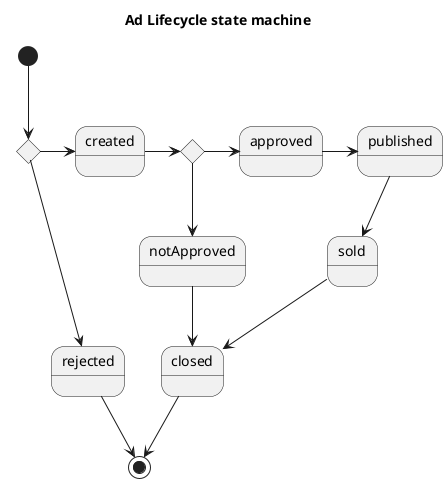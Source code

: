 @startuml

title Ad Lifecycle state machine

state toValidate <<choice>>
state toApprove <<choice>>

[*] --> toValidate
toValidate --> rejected
rejected --> [*]
toValidate -> created

created -> toApprove
toApprove -> approved
approved -> published

toApprove --> notApproved
notApproved --> closed
closed --> [*]

published --> sold
sold --> closed

@enduml
